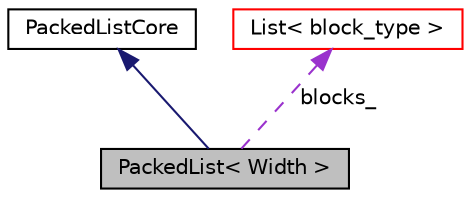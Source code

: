 digraph "PackedList&lt; Width &gt;"
{
  bgcolor="transparent";
  edge [fontname="Helvetica",fontsize="10",labelfontname="Helvetica",labelfontsize="10"];
  node [fontname="Helvetica",fontsize="10",shape=record];
  Node1 [label="PackedList\< Width \>",height=0.2,width=0.4,color="black", fillcolor="grey75", style="filled" fontcolor="black"];
  Node2 -> Node1 [dir="back",color="midnightblue",fontsize="10",style="solid",fontname="Helvetica"];
  Node2 [label="PackedListCore",height=0.2,width=0.4,color="black",URL="$structFoam_1_1Detail_1_1PackedListCore.html",tooltip="Template-invariant parts for PackedList. "];
  Node3 -> Node1 [dir="back",color="darkorchid3",fontsize="10",style="dashed",label=" blocks_" ,fontname="Helvetica"];
  Node3 [label="List\< block_type \>",height=0.2,width=0.4,color="red",URL="$classFoam_1_1List.html"];
}

